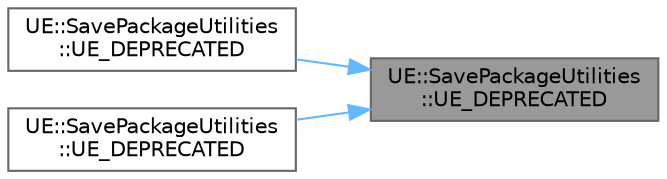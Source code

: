 digraph "UE::SavePackageUtilities::UE_DEPRECATED"
{
 // INTERACTIVE_SVG=YES
 // LATEX_PDF_SIZE
  bgcolor="transparent";
  edge [fontname=Helvetica,fontsize=10,labelfontname=Helvetica,labelfontsize=10];
  node [fontname=Helvetica,fontsize=10,shape=box,height=0.2,width=0.4];
  rankdir="RL";
  Node1 [id="Node000001",label="UE::SavePackageUtilities\l::UE_DEPRECATED",height=0.2,width=0.4,color="gray40", fillcolor="grey60", style="filled", fontcolor="black",tooltip=" "];
  Node1 -> Node2 [id="edge1_Node000001_Node000002",dir="back",color="steelblue1",style="solid",tooltip=" "];
  Node2 [id="Node000002",label="UE::SavePackageUtilities\l::UE_DEPRECATED",height=0.2,width=0.4,color="grey40", fillcolor="white", style="filled",URL="$dc/d7c/namespaceUE_1_1SavePackageUtilities.html#a06789d205cf575d5586fb52394feb98f",tooltip=" "];
  Node1 -> Node3 [id="edge2_Node000001_Node000003",dir="back",color="steelblue1",style="solid",tooltip=" "];
  Node3 [id="Node000003",label="UE::SavePackageUtilities\l::UE_DEPRECATED",height=0.2,width=0.4,color="grey40", fillcolor="white", style="filled",URL="$dc/d7c/namespaceUE_1_1SavePackageUtilities.html#aff97d9c63cddbc4e21986eae2cf8f009",tooltip=" "];
}
